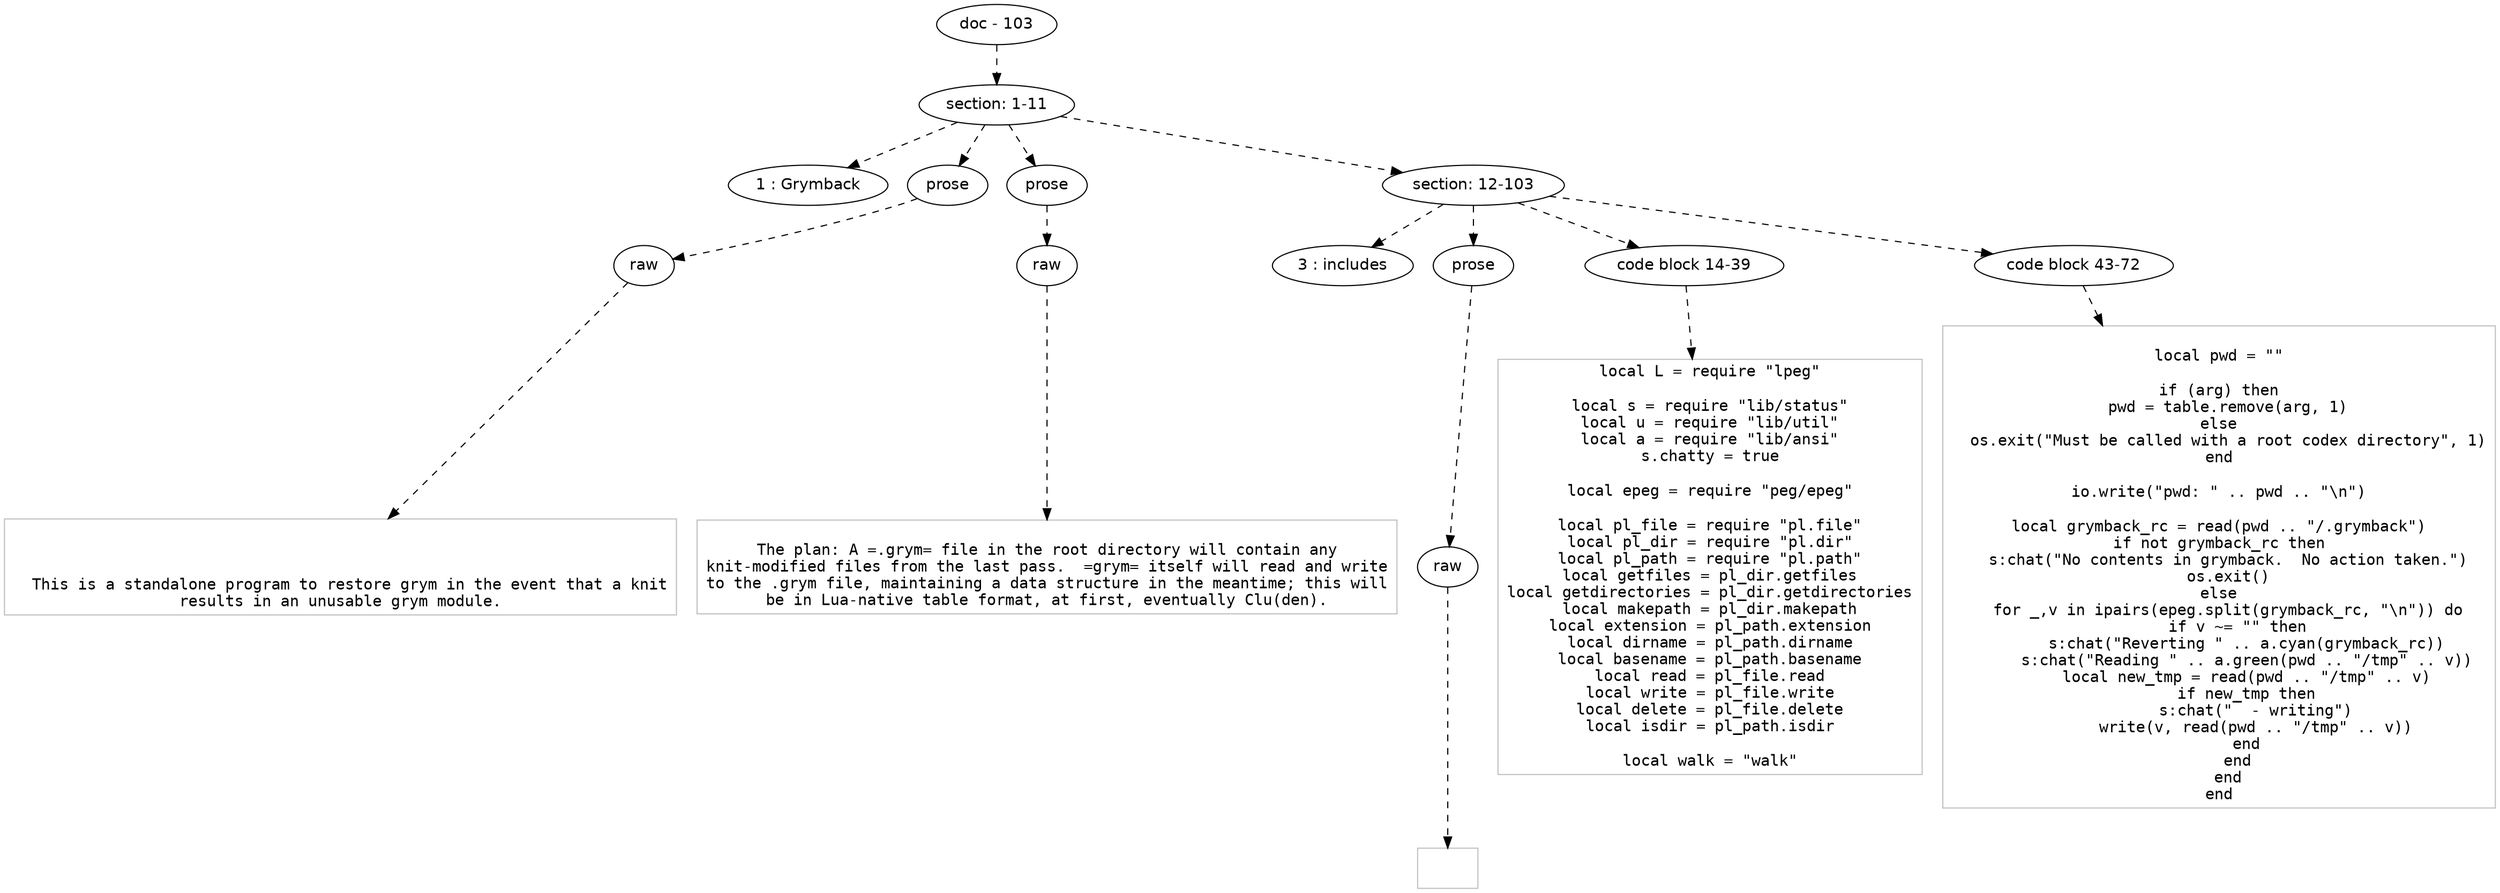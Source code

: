 digraph hierarchy {

node [fontname=Helvetica]
edge [style=dashed]

doc_0 [label="doc - 103"]


doc_0 -> { section_1}
{rank=same; section_1}

section_1 [label="section: 1-11"]


section_1 -> { header_2 prose_3 prose_4 section_5}
{rank=same; header_2 prose_3 prose_4 section_5}

header_2 [label="1 : Grymback"]

prose_3 [label="prose"]

prose_4 [label="prose"]

section_5 [label="section: 12-103"]


prose_3 -> { raw_6}
{rank=same; raw_6}

raw_6 [label="raw"]


raw_6 -> leaf_7
leaf_7  [color=Gray,shape=rectangle,fontname=Inconsolata,label="


  This is a standalone program to restore grym in the event that a knit
results in an unusable grym module.
"]
prose_4 -> { raw_8}
{rank=same; raw_8}

raw_8 [label="raw"]


raw_8 -> leaf_9
leaf_9  [color=Gray,shape=rectangle,fontname=Inconsolata,label="
The plan: A =.grym= file in the root directory will contain any
knit-modified files from the last pass.  =grym= itself will read and write
to the .grym file, maintaining a data structure in the meantime; this will
be in Lua-native table format, at first, eventually Clu(den).
"]
section_5 -> { header_10 prose_11 codeblock_12 codeblock_13}
{rank=same; header_10 prose_11 codeblock_12 codeblock_13}

header_10 [label="3 : includes"]

prose_11 [label="prose"]

codeblock_12 [label="code block 14-39"]

codeblock_13 [label="code block 43-72"]


prose_11 -> { raw_14}
{rank=same; raw_14}

raw_14 [label="raw"]


raw_14 -> leaf_15
leaf_15  [color=Gray,shape=rectangle,fontname=Inconsolata,label="
"]
codeblock_12 -> leaf_16
leaf_16  [color=Gray,shape=rectangle,fontname=Inconsolata,label="local L = require \"lpeg\"

local s = require \"lib/status\"
local u = require \"lib/util\"
local a = require \"lib/ansi\"
s.chatty = true

local epeg = require \"peg/epeg\"

local pl_file = require \"pl.file\"
local pl_dir = require \"pl.dir\"
local pl_path = require \"pl.path\"
local getfiles = pl_dir.getfiles
local getdirectories = pl_dir.getdirectories
local makepath = pl_dir.makepath
local extension = pl_path.extension
local dirname = pl_path.dirname
local basename = pl_path.basename
local read = pl_file.read
local write = pl_file.write
local delete = pl_file.delete
local isdir = pl_path.isdir

local walk = \"walk\""]
codeblock_13 -> leaf_17
leaf_17  [color=Gray,shape=rectangle,fontname=Inconsolata,label="
local pwd = \"\"

if (arg) then
  pwd = table.remove(arg, 1)
else
  os.exit(\"Must be called with a root codex directory\", 1)
end

io.write(\"pwd: \" .. pwd .. \"\\n\")

local grymback_rc = read(pwd .. \"/.grymback\")
if not grymback_rc then
  s:chat(\"No contents in grymback.  No action taken.\")
  os.exit()
else
  for _,v in ipairs(epeg.split(grymback_rc, \"\\n\")) do
    if v ~= \"\" then
      s:chat(\"Reverting \" .. a.cyan(grymback_rc))
      s:chat(\"Reading \" .. a.green(pwd .. \"/tmp\" .. v))
      local new_tmp = read(pwd .. \"/tmp\" .. v)
      if new_tmp then
        s:chat(\"  - writing\")
        write(v, read(pwd .. \"/tmp\" .. v))
      end
    end
  end
end"]

}
